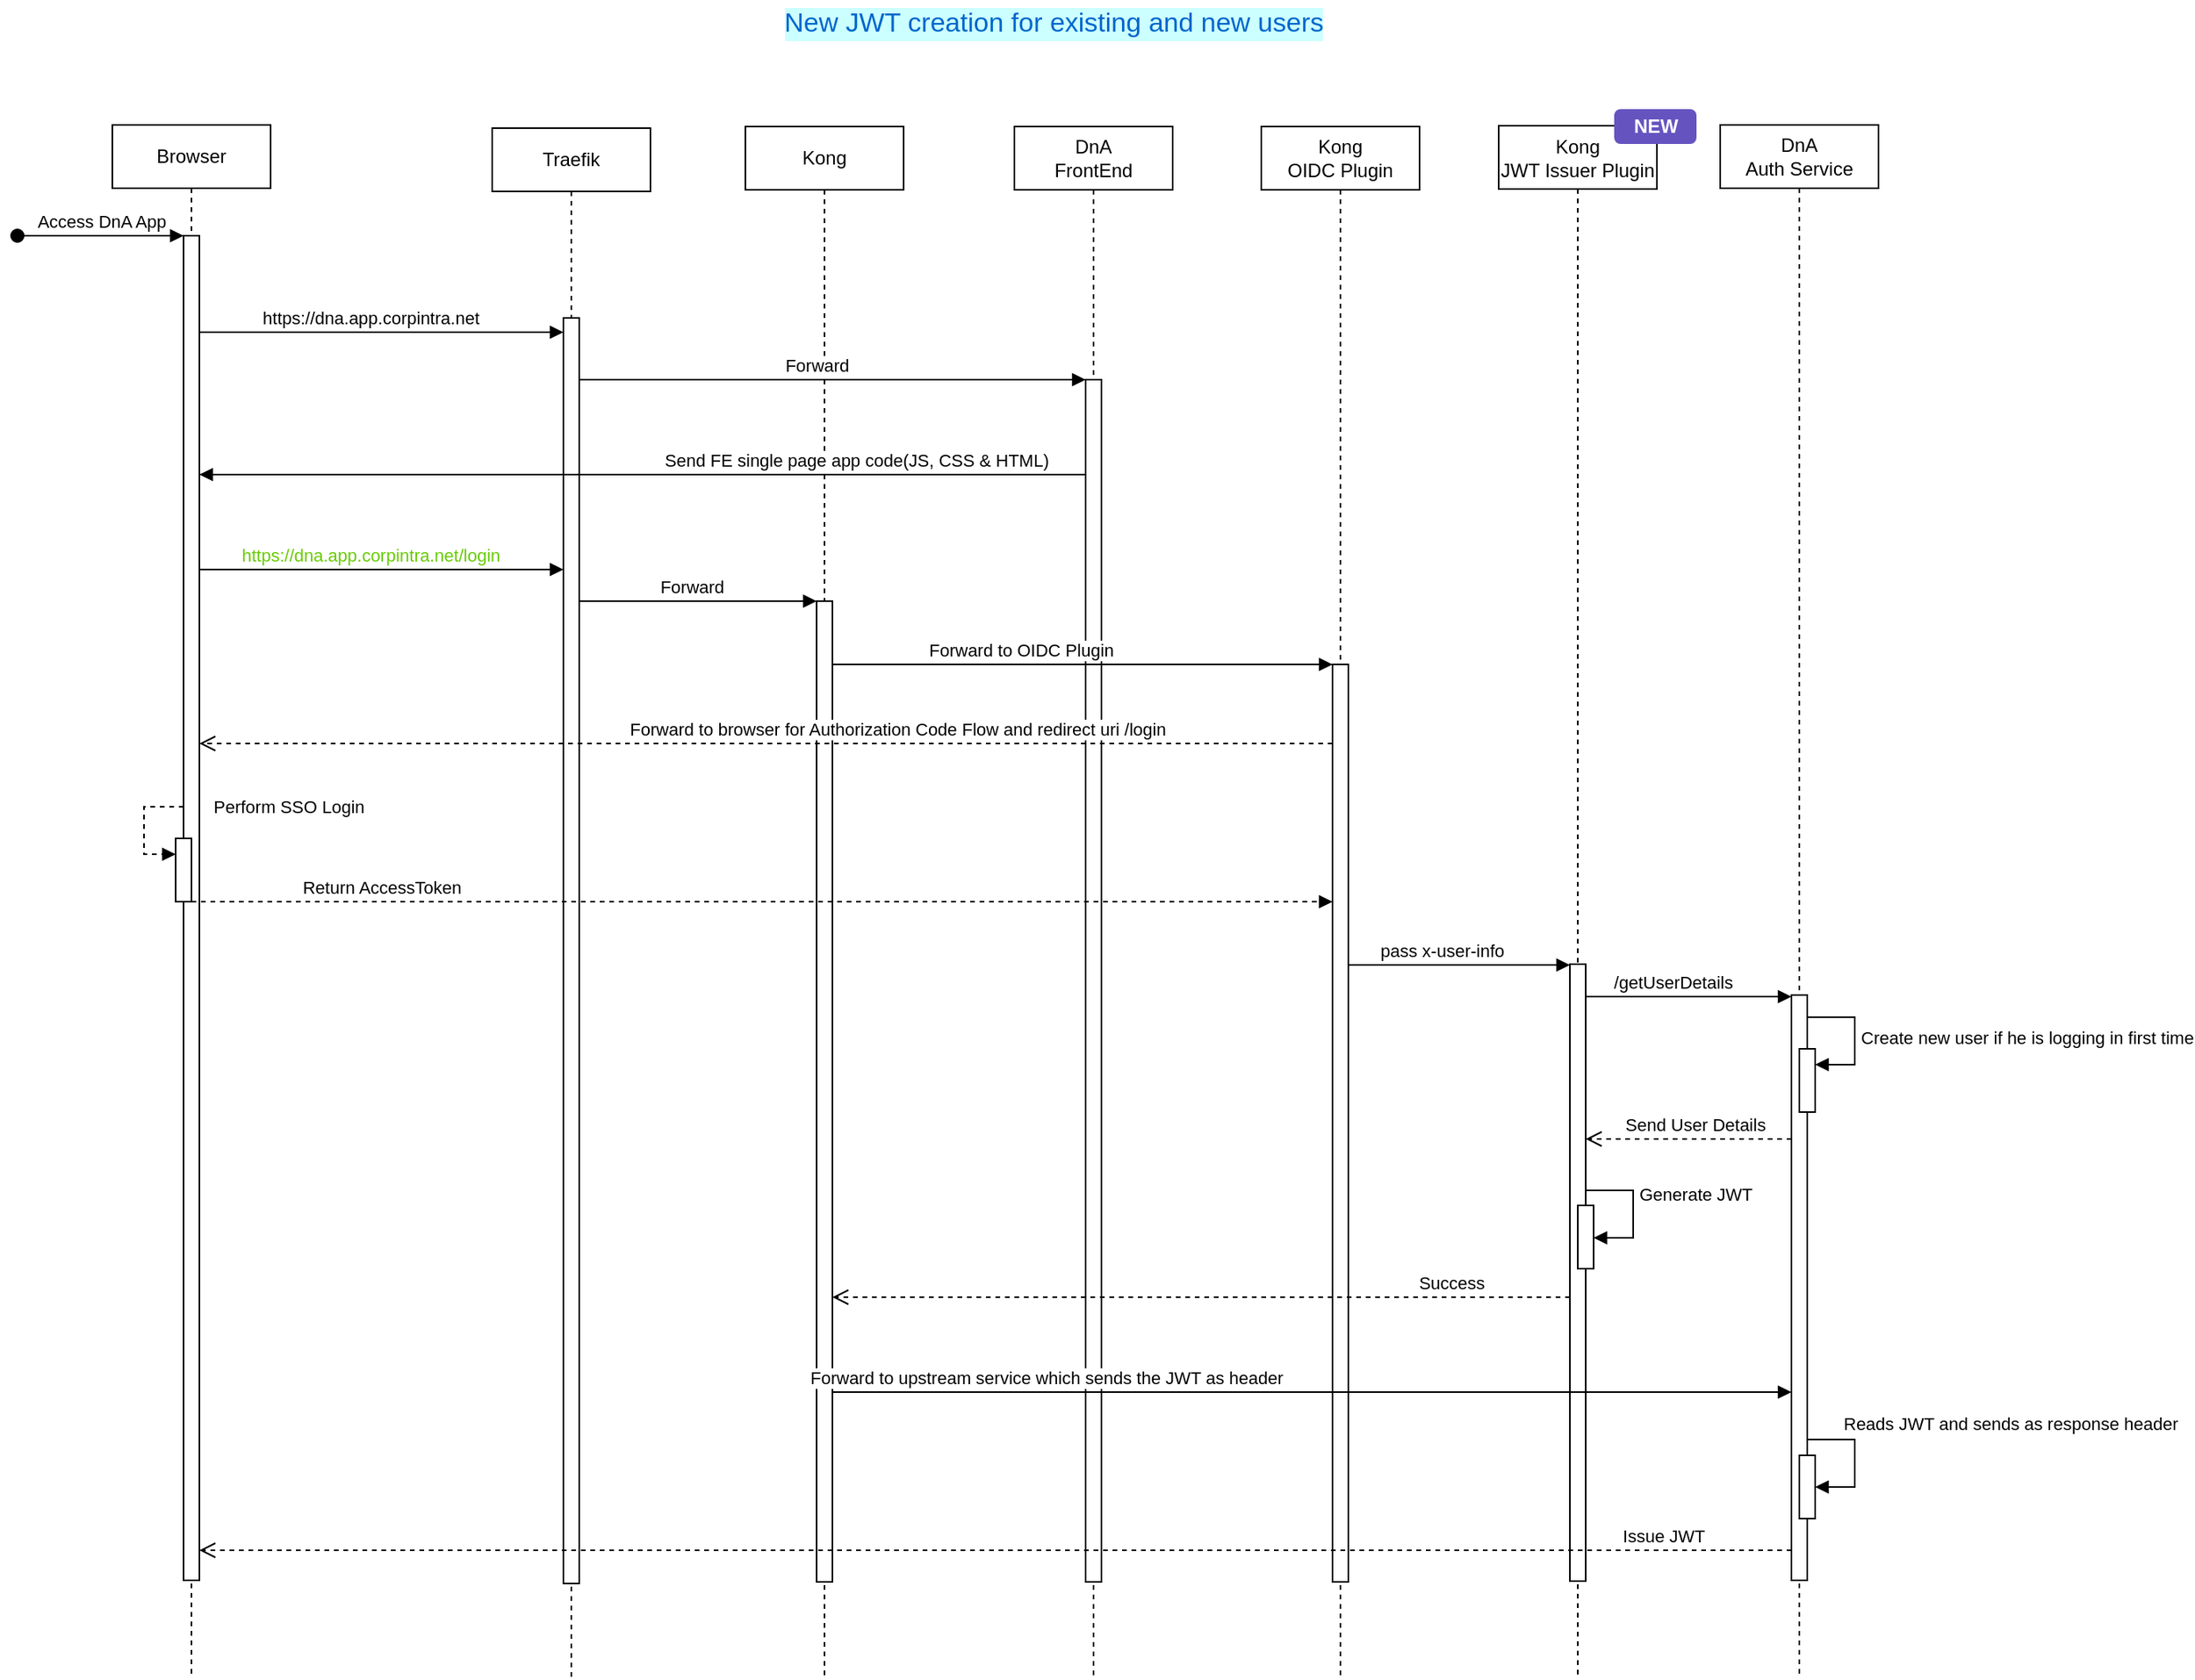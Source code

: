 <mxfile version="21.2.9" type="github">
  <diagram name="Page-1" id="2YBvvXClWsGukQMizWep">
    <mxGraphModel dx="3010" dy="1191" grid="1" gridSize="10" guides="1" tooltips="1" connect="1" arrows="1" fold="1" page="1" pageScale="1" pageWidth="827" pageHeight="1169" math="0" shadow="0">
      <root>
        <mxCell id="0" />
        <mxCell id="1" parent="0" />
        <mxCell id="aM9ryv3xv72pqoxQDRHE-1" value="Browser" style="shape=umlLifeline;perimeter=lifelinePerimeter;whiteSpace=wrap;html=1;container=0;dropTarget=0;collapsible=0;recursiveResize=0;outlineConnect=0;portConstraint=eastwest;newEdgeStyle={&quot;edgeStyle&quot;:&quot;elbowEdgeStyle&quot;,&quot;elbow&quot;:&quot;vertical&quot;,&quot;curved&quot;:0,&quot;rounded&quot;:0};" parent="1" vertex="1">
          <mxGeometry x="-540" y="119" width="100" height="981" as="geometry" />
        </mxCell>
        <mxCell id="aM9ryv3xv72pqoxQDRHE-2" value="" style="html=1;points=[];perimeter=orthogonalPerimeter;outlineConnect=0;targetShapes=umlLifeline;portConstraint=eastwest;newEdgeStyle={&quot;edgeStyle&quot;:&quot;elbowEdgeStyle&quot;,&quot;elbow&quot;:&quot;vertical&quot;,&quot;curved&quot;:0,&quot;rounded&quot;:0};" parent="aM9ryv3xv72pqoxQDRHE-1" vertex="1">
          <mxGeometry x="45" y="70" width="10" height="850" as="geometry" />
        </mxCell>
        <mxCell id="aM9ryv3xv72pqoxQDRHE-3" value="Access DnA App" style="html=1;verticalAlign=bottom;startArrow=oval;endArrow=block;startSize=8;edgeStyle=elbowEdgeStyle;elbow=vertical;curved=0;rounded=0;" parent="aM9ryv3xv72pqoxQDRHE-1" target="aM9ryv3xv72pqoxQDRHE-2" edge="1">
          <mxGeometry relative="1" as="geometry">
            <mxPoint x="-60" y="70" as="sourcePoint" />
          </mxGeometry>
        </mxCell>
        <mxCell id="GwJlaA-RUiMvIkWrUPOA-15" value="" style="html=1;points=[];perimeter=orthogonalPerimeter;outlineConnect=0;targetShapes=umlLifeline;portConstraint=eastwest;newEdgeStyle={&quot;edgeStyle&quot;:&quot;elbowEdgeStyle&quot;,&quot;elbow&quot;:&quot;vertical&quot;,&quot;curved&quot;:0,&quot;rounded&quot;:0};" parent="aM9ryv3xv72pqoxQDRHE-1" vertex="1">
          <mxGeometry x="40" y="451" width="10" height="40" as="geometry" />
        </mxCell>
        <mxCell id="GwJlaA-RUiMvIkWrUPOA-16" value="Perform SSO Login" style="html=1;align=left;spacingLeft=2;endArrow=block;rounded=0;edgeStyle=orthogonalEdgeStyle;curved=0;rounded=0;dashed=1;" parent="aM9ryv3xv72pqoxQDRHE-1" target="GwJlaA-RUiMvIkWrUPOA-15" edge="1">
          <mxGeometry x="-1" y="-15" relative="1" as="geometry">
            <mxPoint x="45" y="431" as="sourcePoint" />
            <Array as="points">
              <mxPoint x="20" y="431" />
              <mxPoint x="20" y="461" />
            </Array>
            <mxPoint x="15" y="15" as="offset" />
          </mxGeometry>
        </mxCell>
        <mxCell id="aM9ryv3xv72pqoxQDRHE-5" value="DnA&lt;br&gt;FrontEnd" style="shape=umlLifeline;perimeter=lifelinePerimeter;whiteSpace=wrap;html=1;container=0;dropTarget=0;collapsible=0;recursiveResize=0;outlineConnect=0;portConstraint=eastwest;newEdgeStyle={&quot;edgeStyle&quot;:&quot;elbowEdgeStyle&quot;,&quot;elbow&quot;:&quot;vertical&quot;,&quot;curved&quot;:0,&quot;rounded&quot;:0};" parent="1" vertex="1">
          <mxGeometry x="30" y="120" width="100" height="980" as="geometry" />
        </mxCell>
        <mxCell id="aM9ryv3xv72pqoxQDRHE-6" value="" style="html=1;points=[];perimeter=orthogonalPerimeter;outlineConnect=0;targetShapes=umlLifeline;portConstraint=eastwest;newEdgeStyle={&quot;edgeStyle&quot;:&quot;elbowEdgeStyle&quot;,&quot;elbow&quot;:&quot;vertical&quot;,&quot;curved&quot;:0,&quot;rounded&quot;:0};" parent="aM9ryv3xv72pqoxQDRHE-5" vertex="1">
          <mxGeometry x="45" y="160" width="10" height="760" as="geometry" />
        </mxCell>
        <mxCell id="aM9ryv3xv72pqoxQDRHE-7" value="https://dna.app.corpintra.net" style="html=1;verticalAlign=bottom;endArrow=block;edgeStyle=elbowEdgeStyle;elbow=vertical;curved=0;rounded=0;" parent="1" source="aM9ryv3xv72pqoxQDRHE-2" target="8DKK0phsEl0i5hMAirXq-8" edge="1">
          <mxGeometry x="-0.062" relative="1" as="geometry">
            <mxPoint x="-310" y="225" as="sourcePoint" />
            <Array as="points">
              <mxPoint x="-280" y="250" />
              <mxPoint x="-260" y="260" />
              <mxPoint x="5" y="230" />
              <mxPoint x="185" y="250" />
              <mxPoint x="-225" y="225" />
            </Array>
            <mxPoint x="-170" y="225" as="targetPoint" />
            <mxPoint as="offset" />
          </mxGeometry>
        </mxCell>
        <mxCell id="XsU5lfdXcksKyY_UCjnN-1" value="Kong &lt;br&gt;OIDC Plugin" style="shape=umlLifeline;perimeter=lifelinePerimeter;whiteSpace=wrap;html=1;container=0;dropTarget=0;collapsible=0;recursiveResize=0;outlineConnect=0;portConstraint=eastwest;newEdgeStyle={&quot;edgeStyle&quot;:&quot;elbowEdgeStyle&quot;,&quot;elbow&quot;:&quot;vertical&quot;,&quot;curved&quot;:0,&quot;rounded&quot;:0};" parent="1" vertex="1">
          <mxGeometry x="186" y="120" width="100" height="980" as="geometry" />
        </mxCell>
        <mxCell id="XsU5lfdXcksKyY_UCjnN-2" value="" style="html=1;points=[];perimeter=orthogonalPerimeter;outlineConnect=0;targetShapes=umlLifeline;portConstraint=eastwest;newEdgeStyle={&quot;edgeStyle&quot;:&quot;elbowEdgeStyle&quot;,&quot;elbow&quot;:&quot;vertical&quot;,&quot;curved&quot;:0,&quot;rounded&quot;:0};" parent="XsU5lfdXcksKyY_UCjnN-1" vertex="1">
          <mxGeometry x="45" y="340" width="10" height="580" as="geometry" />
        </mxCell>
        <mxCell id="XsU5lfdXcksKyY_UCjnN-12" value="DnA&lt;br&gt;Auth Service" style="shape=umlLifeline;perimeter=lifelinePerimeter;whiteSpace=wrap;html=1;container=0;dropTarget=0;collapsible=0;recursiveResize=0;outlineConnect=0;portConstraint=eastwest;newEdgeStyle={&quot;edgeStyle&quot;:&quot;elbowEdgeStyle&quot;,&quot;elbow&quot;:&quot;vertical&quot;,&quot;curved&quot;:0,&quot;rounded&quot;:0};" parent="1" vertex="1">
          <mxGeometry x="476" y="119" width="100" height="981" as="geometry" />
        </mxCell>
        <mxCell id="XsU5lfdXcksKyY_UCjnN-16" value="" style="html=1;points=[];perimeter=orthogonalPerimeter;outlineConnect=0;targetShapes=umlLifeline;portConstraint=eastwest;newEdgeStyle={&quot;edgeStyle&quot;:&quot;elbowEdgeStyle&quot;,&quot;elbow&quot;:&quot;vertical&quot;,&quot;curved&quot;:0,&quot;rounded&quot;:0};" parent="XsU5lfdXcksKyY_UCjnN-12" vertex="1">
          <mxGeometry x="45" y="550" width="10" height="370" as="geometry" />
        </mxCell>
        <mxCell id="GwJlaA-RUiMvIkWrUPOA-30" value="" style="html=1;points=[];perimeter=orthogonalPerimeter;outlineConnect=0;targetShapes=umlLifeline;portConstraint=eastwest;newEdgeStyle={&quot;edgeStyle&quot;:&quot;elbowEdgeStyle&quot;,&quot;elbow&quot;:&quot;vertical&quot;,&quot;curved&quot;:0,&quot;rounded&quot;:0};" parent="XsU5lfdXcksKyY_UCjnN-12" vertex="1">
          <mxGeometry x="50" y="841" width="10" height="40" as="geometry" />
        </mxCell>
        <mxCell id="GwJlaA-RUiMvIkWrUPOA-31" value="Reads JWT and sends as response header" style="html=1;align=left;spacingLeft=2;endArrow=block;rounded=0;edgeStyle=orthogonalEdgeStyle;curved=0;rounded=0;" parent="XsU5lfdXcksKyY_UCjnN-12" target="GwJlaA-RUiMvIkWrUPOA-30" edge="1">
          <mxGeometry x="0.023" y="10" relative="1" as="geometry">
            <mxPoint x="55" y="781" as="sourcePoint" />
            <Array as="points">
              <mxPoint x="55" y="831" />
              <mxPoint x="85" y="831" />
              <mxPoint x="85" y="861" />
            </Array>
            <mxPoint as="offset" />
          </mxGeometry>
        </mxCell>
        <mxCell id="nCGcjTqP9jQlaZfagkfL-2" value="" style="html=1;points=[];perimeter=orthogonalPerimeter;outlineConnect=0;targetShapes=umlLifeline;portConstraint=eastwest;newEdgeStyle={&quot;edgeStyle&quot;:&quot;elbowEdgeStyle&quot;,&quot;elbow&quot;:&quot;vertical&quot;,&quot;curved&quot;:0,&quot;rounded&quot;:0};" vertex="1" parent="XsU5lfdXcksKyY_UCjnN-12">
          <mxGeometry x="50" y="584" width="10" height="40" as="geometry" />
        </mxCell>
        <mxCell id="nCGcjTqP9jQlaZfagkfL-3" value="Create new user if he is logging in first time" style="html=1;align=left;spacingLeft=2;endArrow=block;rounded=0;edgeStyle=orthogonalEdgeStyle;curved=0;rounded=0;" edge="1" target="nCGcjTqP9jQlaZfagkfL-2" parent="XsU5lfdXcksKyY_UCjnN-12">
          <mxGeometry relative="1" as="geometry">
            <mxPoint x="55" y="564" as="sourcePoint" />
            <Array as="points">
              <mxPoint x="85" y="594" />
            </Array>
          </mxGeometry>
        </mxCell>
        <mxCell id="8DKK0phsEl0i5hMAirXq-7" value="Traefik" style="shape=umlLifeline;perimeter=lifelinePerimeter;whiteSpace=wrap;html=1;container=0;dropTarget=0;collapsible=0;recursiveResize=0;outlineConnect=0;portConstraint=eastwest;newEdgeStyle={&quot;edgeStyle&quot;:&quot;elbowEdgeStyle&quot;,&quot;elbow&quot;:&quot;vertical&quot;,&quot;curved&quot;:0,&quot;rounded&quot;:0};" parent="1" vertex="1">
          <mxGeometry x="-300" y="121" width="100" height="979" as="geometry" />
        </mxCell>
        <mxCell id="8DKK0phsEl0i5hMAirXq-8" value="" style="html=1;points=[];perimeter=orthogonalPerimeter;outlineConnect=0;targetShapes=umlLifeline;portConstraint=eastwest;newEdgeStyle={&quot;edgeStyle&quot;:&quot;elbowEdgeStyle&quot;,&quot;elbow&quot;:&quot;vertical&quot;,&quot;curved&quot;:0,&quot;rounded&quot;:0};" parent="8DKK0phsEl0i5hMAirXq-7" vertex="1">
          <mxGeometry x="45" y="120" width="10" height="800" as="geometry" />
        </mxCell>
        <mxCell id="AVic4slwQ6wHCXrnZcfe-6" value="Forward to OIDC Plugin" style="html=1;verticalAlign=bottom;endArrow=block;edgeStyle=elbowEdgeStyle;elbow=vertical;curved=0;rounded=0;" parent="1" source="GwJlaA-RUiMvIkWrUPOA-4" target="XsU5lfdXcksKyY_UCjnN-2" edge="1">
          <mxGeometry x="-0.25" relative="1" as="geometry">
            <mxPoint x="-305" y="510" as="sourcePoint" />
            <Array as="points">
              <mxPoint x="30" y="460" />
              <mxPoint x="-85" y="510" />
              <mxPoint x="-65" y="540" />
              <mxPoint x="190" y="530" />
              <mxPoint x="-220" y="505" />
            </Array>
            <mxPoint x="195" y="510" as="targetPoint" />
            <mxPoint as="offset" />
          </mxGeometry>
        </mxCell>
        <mxCell id="AVic4slwQ6wHCXrnZcfe-8" value="Success" style="html=1;verticalAlign=bottom;endArrow=open;dashed=1;endSize=8;edgeStyle=elbowEdgeStyle;elbow=vertical;curved=0;rounded=0;" parent="1" source="CydD8f3p8fnvHTwtxUN6-2" target="GwJlaA-RUiMvIkWrUPOA-4" edge="1">
          <mxGeometry x="-0.679" relative="1" as="geometry">
            <mxPoint x="175" y="570" as="sourcePoint" />
            <mxPoint x="95" y="570" as="targetPoint" />
            <Array as="points">
              <mxPoint x="350" y="860" />
              <mxPoint x="340" y="810" />
              <mxPoint x="165" y="580" />
              <mxPoint x="45" y="570" />
              <mxPoint x="95" y="600" />
              <mxPoint x="125" y="580" />
            </Array>
            <mxPoint as="offset" />
          </mxGeometry>
        </mxCell>
        <mxCell id="CydD8f3p8fnvHTwtxUN6-1" value="Kong&lt;br&gt;JWT Issuer Plugin" style="shape=umlLifeline;perimeter=lifelinePerimeter;whiteSpace=wrap;html=1;container=0;dropTarget=0;collapsible=0;recursiveResize=0;outlineConnect=0;portConstraint=eastwest;newEdgeStyle={&quot;edgeStyle&quot;:&quot;elbowEdgeStyle&quot;,&quot;elbow&quot;:&quot;vertical&quot;,&quot;curved&quot;:0,&quot;rounded&quot;:0};" parent="1" vertex="1">
          <mxGeometry x="336" y="119.5" width="100" height="981" as="geometry" />
        </mxCell>
        <mxCell id="CydD8f3p8fnvHTwtxUN6-2" value="" style="html=1;points=[];perimeter=orthogonalPerimeter;outlineConnect=0;targetShapes=umlLifeline;portConstraint=eastwest;newEdgeStyle={&quot;edgeStyle&quot;:&quot;elbowEdgeStyle&quot;,&quot;elbow&quot;:&quot;vertical&quot;,&quot;curved&quot;:0,&quot;rounded&quot;:0};" parent="CydD8f3p8fnvHTwtxUN6-1" vertex="1">
          <mxGeometry x="45" y="530" width="10" height="390" as="geometry" />
        </mxCell>
        <mxCell id="GwJlaA-RUiMvIkWrUPOA-23" value="" style="html=1;points=[];perimeter=orthogonalPerimeter;outlineConnect=0;targetShapes=umlLifeline;portConstraint=eastwest;newEdgeStyle={&quot;edgeStyle&quot;:&quot;elbowEdgeStyle&quot;,&quot;elbow&quot;:&quot;vertical&quot;,&quot;curved&quot;:0,&quot;rounded&quot;:0};" parent="CydD8f3p8fnvHTwtxUN6-1" vertex="1">
          <mxGeometry x="50" y="682.5" width="10" height="40" as="geometry" />
        </mxCell>
        <mxCell id="GwJlaA-RUiMvIkWrUPOA-24" value="Generate JWT" style="html=1;align=left;spacingLeft=2;endArrow=block;rounded=0;edgeStyle=orthogonalEdgeStyle;curved=0;rounded=0;" parent="CydD8f3p8fnvHTwtxUN6-1" target="GwJlaA-RUiMvIkWrUPOA-23" edge="1">
          <mxGeometry relative="1" as="geometry">
            <mxPoint x="55" y="653" as="sourcePoint" />
            <Array as="points">
              <mxPoint x="55" y="673" />
              <mxPoint x="85" y="673" />
              <mxPoint x="85" y="703" />
            </Array>
          </mxGeometry>
        </mxCell>
        <mxCell id="GwJlaA-RUiMvIkWrUPOA-3" value="Kong" style="shape=umlLifeline;perimeter=lifelinePerimeter;whiteSpace=wrap;html=1;container=0;dropTarget=0;collapsible=0;recursiveResize=0;outlineConnect=0;portConstraint=eastwest;newEdgeStyle={&quot;edgeStyle&quot;:&quot;elbowEdgeStyle&quot;,&quot;elbow&quot;:&quot;vertical&quot;,&quot;curved&quot;:0,&quot;rounded&quot;:0};" parent="1" vertex="1">
          <mxGeometry x="-140" y="120" width="100" height="980" as="geometry" />
        </mxCell>
        <mxCell id="GwJlaA-RUiMvIkWrUPOA-4" value="" style="html=1;points=[];perimeter=orthogonalPerimeter;outlineConnect=0;targetShapes=umlLifeline;portConstraint=eastwest;newEdgeStyle={&quot;edgeStyle&quot;:&quot;elbowEdgeStyle&quot;,&quot;elbow&quot;:&quot;vertical&quot;,&quot;curved&quot;:0,&quot;rounded&quot;:0};" parent="GwJlaA-RUiMvIkWrUPOA-3" vertex="1">
          <mxGeometry x="45" y="300" width="10" height="620" as="geometry" />
        </mxCell>
        <mxCell id="GwJlaA-RUiMvIkWrUPOA-5" value="Forward" style="html=1;verticalAlign=bottom;endArrow=block;edgeStyle=elbowEdgeStyle;elbow=vertical;curved=0;rounded=0;" parent="1" source="8DKK0phsEl0i5hMAirXq-8" target="aM9ryv3xv72pqoxQDRHE-6" edge="1">
          <mxGeometry x="-0.062" relative="1" as="geometry">
            <mxPoint x="-290" y="260" as="sourcePoint" />
            <Array as="points">
              <mxPoint x="-190" y="280" />
              <mxPoint x="190" y="250" />
              <mxPoint x="370" y="270" />
              <mxPoint x="-40" y="245" />
            </Array>
            <mxPoint x="-130" y="260" as="targetPoint" />
            <mxPoint as="offset" />
          </mxGeometry>
        </mxCell>
        <mxCell id="GwJlaA-RUiMvIkWrUPOA-7" value="Send FE single page app code(JS, CSS &amp;amp; HTML)" style="html=1;verticalAlign=bottom;endArrow=block;edgeStyle=elbowEdgeStyle;elbow=vertical;curved=0;rounded=0;" parent="1" source="aM9ryv3xv72pqoxQDRHE-6" target="aM9ryv3xv72pqoxQDRHE-2" edge="1">
          <mxGeometry x="-0.482" relative="1" as="geometry">
            <mxPoint x="-60" y="340" as="sourcePoint" />
            <Array as="points">
              <mxPoint x="-160" y="340" />
              <mxPoint x="-120" y="360" />
              <mxPoint x="-280" y="340" />
              <mxPoint x="-360" y="330" />
              <mxPoint x="-210" y="340" />
              <mxPoint x="-250" y="320" />
              <mxPoint x="-520" y="320" />
              <mxPoint x="-240" y="320" />
              <mxPoint x="-390" y="380" />
              <mxPoint x="-370" y="350" />
              <mxPoint x="-410" y="320" />
            </Array>
            <mxPoint x="-690" y="340" as="targetPoint" />
            <mxPoint as="offset" />
          </mxGeometry>
        </mxCell>
        <mxCell id="GwJlaA-RUiMvIkWrUPOA-8" value="https://dna.app.corpintra.net/login" style="html=1;verticalAlign=bottom;endArrow=block;edgeStyle=elbowEdgeStyle;elbow=vertical;curved=0;rounded=0;fontColor=#66CC00;" parent="1" source="aM9ryv3xv72pqoxQDRHE-2" target="8DKK0phsEl0i5hMAirXq-8" edge="1">
          <mxGeometry x="-0.062" relative="1" as="geometry">
            <mxPoint x="-470" y="420" as="sourcePoint" />
            <Array as="points">
              <mxPoint x="-360" y="400" />
              <mxPoint x="-315" y="420" />
              <mxPoint x="10" y="410" />
              <mxPoint x="190" y="430" />
              <mxPoint x="-220" y="405" />
            </Array>
            <mxPoint x="-310" y="420" as="targetPoint" />
            <mxPoint as="offset" />
          </mxGeometry>
        </mxCell>
        <mxCell id="GwJlaA-RUiMvIkWrUPOA-9" value="Forward" style="html=1;verticalAlign=bottom;endArrow=block;edgeStyle=elbowEdgeStyle;elbow=vertical;curved=0;rounded=0;" parent="1" source="8DKK0phsEl0i5hMAirXq-8" target="GwJlaA-RUiMvIkWrUPOA-4" edge="1">
          <mxGeometry x="-0.062" relative="1" as="geometry">
            <mxPoint x="-230" y="420" as="sourcePoint" />
            <Array as="points">
              <mxPoint x="-175" y="420" />
              <mxPoint x="205" y="390" />
              <mxPoint x="385" y="410" />
              <mxPoint x="-25" y="385" />
            </Array>
            <mxPoint x="90" y="420" as="targetPoint" />
            <mxPoint as="offset" />
          </mxGeometry>
        </mxCell>
        <mxCell id="GwJlaA-RUiMvIkWrUPOA-10" value="Forward to browser for Authorization Code Flow and redirect uri /login" style="html=1;verticalAlign=bottom;endArrow=open;dashed=1;endSize=8;edgeStyle=elbowEdgeStyle;elbow=vertical;curved=0;rounded=0;" parent="1" source="XsU5lfdXcksKyY_UCjnN-2" target="aM9ryv3xv72pqoxQDRHE-2" edge="1">
          <mxGeometry x="-0.232" relative="1" as="geometry">
            <mxPoint x="150" y="510" as="sourcePoint" />
            <Array as="points">
              <mxPoint x="-85" y="510" />
              <mxPoint x="-45" y="530" />
              <mxPoint x="-205" y="510" />
              <mxPoint x="-285" y="500" />
              <mxPoint x="-135" y="510" />
              <mxPoint x="-175" y="490" />
              <mxPoint x="-445" y="490" />
              <mxPoint x="-165" y="490" />
              <mxPoint x="-315" y="550" />
              <mxPoint x="-295" y="520" />
              <mxPoint x="-335" y="490" />
            </Array>
            <mxPoint x="-400" y="510" as="targetPoint" />
            <mxPoint as="offset" />
          </mxGeometry>
        </mxCell>
        <mxCell id="GwJlaA-RUiMvIkWrUPOA-17" value="Return AccessToken" style="html=1;verticalAlign=bottom;endArrow=block;edgeStyle=elbowEdgeStyle;elbow=vertical;curved=0;rounded=0;dashed=1;" parent="1" source="GwJlaA-RUiMvIkWrUPOA-15" target="XsU5lfdXcksKyY_UCjnN-2" edge="1">
          <mxGeometry x="-0.667" relative="1" as="geometry">
            <mxPoint x="-440" y="620" as="sourcePoint" />
            <Array as="points">
              <mxPoint x="-270" y="610" />
              <mxPoint x="-370" y="600" />
              <mxPoint x="-205" y="620" />
              <mxPoint x="-260" y="460" />
              <mxPoint x="-270" y="450" />
              <mxPoint x="-390" y="510" />
              <mxPoint x="-380" y="490" />
              <mxPoint x="-395" y="470" />
              <mxPoint x="-335" y="490" />
              <mxPoint x="25" y="510" />
              <mxPoint x="-385" y="485" />
            </Array>
            <mxPoint x="-4" y="620" as="targetPoint" />
            <mxPoint as="offset" />
          </mxGeometry>
        </mxCell>
        <mxCell id="GwJlaA-RUiMvIkWrUPOA-18" value="pass x-user-info" style="html=1;verticalAlign=bottom;endArrow=block;edgeStyle=elbowEdgeStyle;elbow=vertical;curved=0;rounded=0;" parent="1" source="XsU5lfdXcksKyY_UCjnN-2" target="CydD8f3p8fnvHTwtxUN6-2" edge="1">
          <mxGeometry x="-0.157" relative="1" as="geometry">
            <mxPoint x="250" y="650" as="sourcePoint" />
            <Array as="points">
              <mxPoint x="365" y="650" />
              <mxPoint x="250" y="700" />
              <mxPoint x="270" y="730" />
              <mxPoint x="525" y="720" />
              <mxPoint x="115" y="695" />
            </Array>
            <mxPoint x="566" y="650" as="targetPoint" />
            <mxPoint as="offset" />
          </mxGeometry>
        </mxCell>
        <mxCell id="GwJlaA-RUiMvIkWrUPOA-22" value="/getUserDetails" style="html=1;verticalAlign=bottom;endArrow=block;edgeStyle=elbowEdgeStyle;elbow=vertical;curved=0;rounded=0;" parent="1" source="CydD8f3p8fnvHTwtxUN6-2" target="XsU5lfdXcksKyY_UCjnN-16" edge="1">
          <mxGeometry x="-0.157" relative="1" as="geometry">
            <mxPoint x="390" y="670" as="sourcePoint" />
            <Array as="points">
              <mxPoint x="514" y="670" />
              <mxPoint x="399" y="720" />
              <mxPoint x="419" y="750" />
              <mxPoint x="674" y="740" />
              <mxPoint x="264" y="715" />
            </Array>
            <mxPoint x="530" y="670" as="targetPoint" />
            <mxPoint as="offset" />
          </mxGeometry>
        </mxCell>
        <mxCell id="GwJlaA-RUiMvIkWrUPOA-25" value="Send User Details" style="html=1;verticalAlign=bottom;endArrow=open;dashed=1;endSize=8;edgeStyle=elbowEdgeStyle;elbow=vertical;curved=0;rounded=0;" parent="1" source="XsU5lfdXcksKyY_UCjnN-16" target="CydD8f3p8fnvHTwtxUN6-2" edge="1">
          <mxGeometry x="-0.064" relative="1" as="geometry">
            <mxPoint x="556" y="700" as="sourcePoint" />
            <mxPoint x="120" y="700" as="targetPoint" />
            <Array as="points">
              <mxPoint x="460" y="760" />
              <mxPoint x="385" y="700" />
              <mxPoint x="335" y="640" />
              <mxPoint x="305" y="460" />
              <mxPoint x="185" y="450" />
              <mxPoint x="235" y="480" />
              <mxPoint x="265" y="460" />
            </Array>
            <mxPoint as="offset" />
          </mxGeometry>
        </mxCell>
        <mxCell id="GwJlaA-RUiMvIkWrUPOA-26" value="Forward to upstream service which sends the JWT as header" style="html=1;verticalAlign=bottom;endArrow=block;edgeStyle=elbowEdgeStyle;elbow=vertical;curved=0;rounded=0;" parent="1" source="GwJlaA-RUiMvIkWrUPOA-4" target="XsU5lfdXcksKyY_UCjnN-16" edge="1">
          <mxGeometry x="-0.554" relative="1" as="geometry">
            <mxPoint x="-80" y="880" as="sourcePoint" />
            <Array as="points">
              <mxPoint x="330" y="920" />
              <mxPoint x="380" y="910" />
              <mxPoint x="35" y="880" />
              <mxPoint x="-80" y="930" />
              <mxPoint x="-60" y="960" />
              <mxPoint x="195" y="950" />
              <mxPoint x="-215" y="925" />
            </Array>
            <mxPoint x="236" y="880" as="targetPoint" />
            <mxPoint as="offset" />
          </mxGeometry>
        </mxCell>
        <mxCell id="GwJlaA-RUiMvIkWrUPOA-27" value="Issue JWT" style="html=1;verticalAlign=bottom;endArrow=open;dashed=1;endSize=8;edgeStyle=elbowEdgeStyle;elbow=vertical;curved=0;rounded=0;" parent="1" source="XsU5lfdXcksKyY_UCjnN-16" target="aM9ryv3xv72pqoxQDRHE-2" edge="1">
          <mxGeometry x="-0.839" relative="1" as="geometry">
            <mxPoint x="496" y="930" as="sourcePoint" />
            <mxPoint x="30" y="930" as="targetPoint" />
            <Array as="points">
              <mxPoint x="410" y="1020" />
              <mxPoint x="480" y="990" />
              <mxPoint x="500" y="1000" />
              <mxPoint x="455" y="930" />
              <mxPoint x="280" y="700" />
              <mxPoint x="160" y="690" />
              <mxPoint x="210" y="720" />
              <mxPoint x="240" y="700" />
            </Array>
            <mxPoint as="offset" />
          </mxGeometry>
        </mxCell>
        <mxCell id="GwJlaA-RUiMvIkWrUPOA-32" value="NEW" style="dashed=0;html=1;rounded=1;fillColor=#6554C0;strokeColor=#6554C0;fontSize=12;align=center;fontStyle=1;strokeWidth=2;fontColor=#ffffff" parent="1" vertex="1">
          <mxGeometry x="410" y="110" width="50" height="20" as="geometry" />
        </mxCell>
        <mxCell id="nCGcjTqP9jQlaZfagkfL-1" value="&lt;font color=&quot;#0066cc&quot;&gt;New JWT creation for existing and new users&lt;/font&gt;" style="text;html=1;strokeColor=none;fillColor=none;align=center;verticalAlign=middle;whiteSpace=wrap;rounded=0;fontSize=17;labelBorderColor=none;labelBackgroundColor=#CCFFFF;" vertex="1" parent="1">
          <mxGeometry x="-160" y="40" width="430" height="30" as="geometry" />
        </mxCell>
      </root>
    </mxGraphModel>
  </diagram>
</mxfile>
